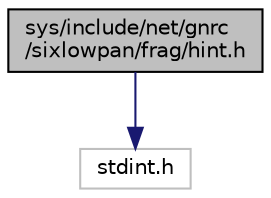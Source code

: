 digraph "sys/include/net/gnrc/sixlowpan/frag/hint.h"
{
 // LATEX_PDF_SIZE
  edge [fontname="Helvetica",fontsize="10",labelfontname="Helvetica",labelfontsize="10"];
  node [fontname="Helvetica",fontsize="10",shape=record];
  Node1 [label="sys/include/net/gnrc\l/sixlowpan/frag/hint.h",height=0.2,width=0.4,color="black", fillcolor="grey75", style="filled", fontcolor="black",tooltip="Definitions to provide a hint on the final fragment size."];
  Node1 -> Node2 [color="midnightblue",fontsize="10",style="solid",fontname="Helvetica"];
  Node2 [label="stdint.h",height=0.2,width=0.4,color="grey75", fillcolor="white", style="filled",tooltip=" "];
}
